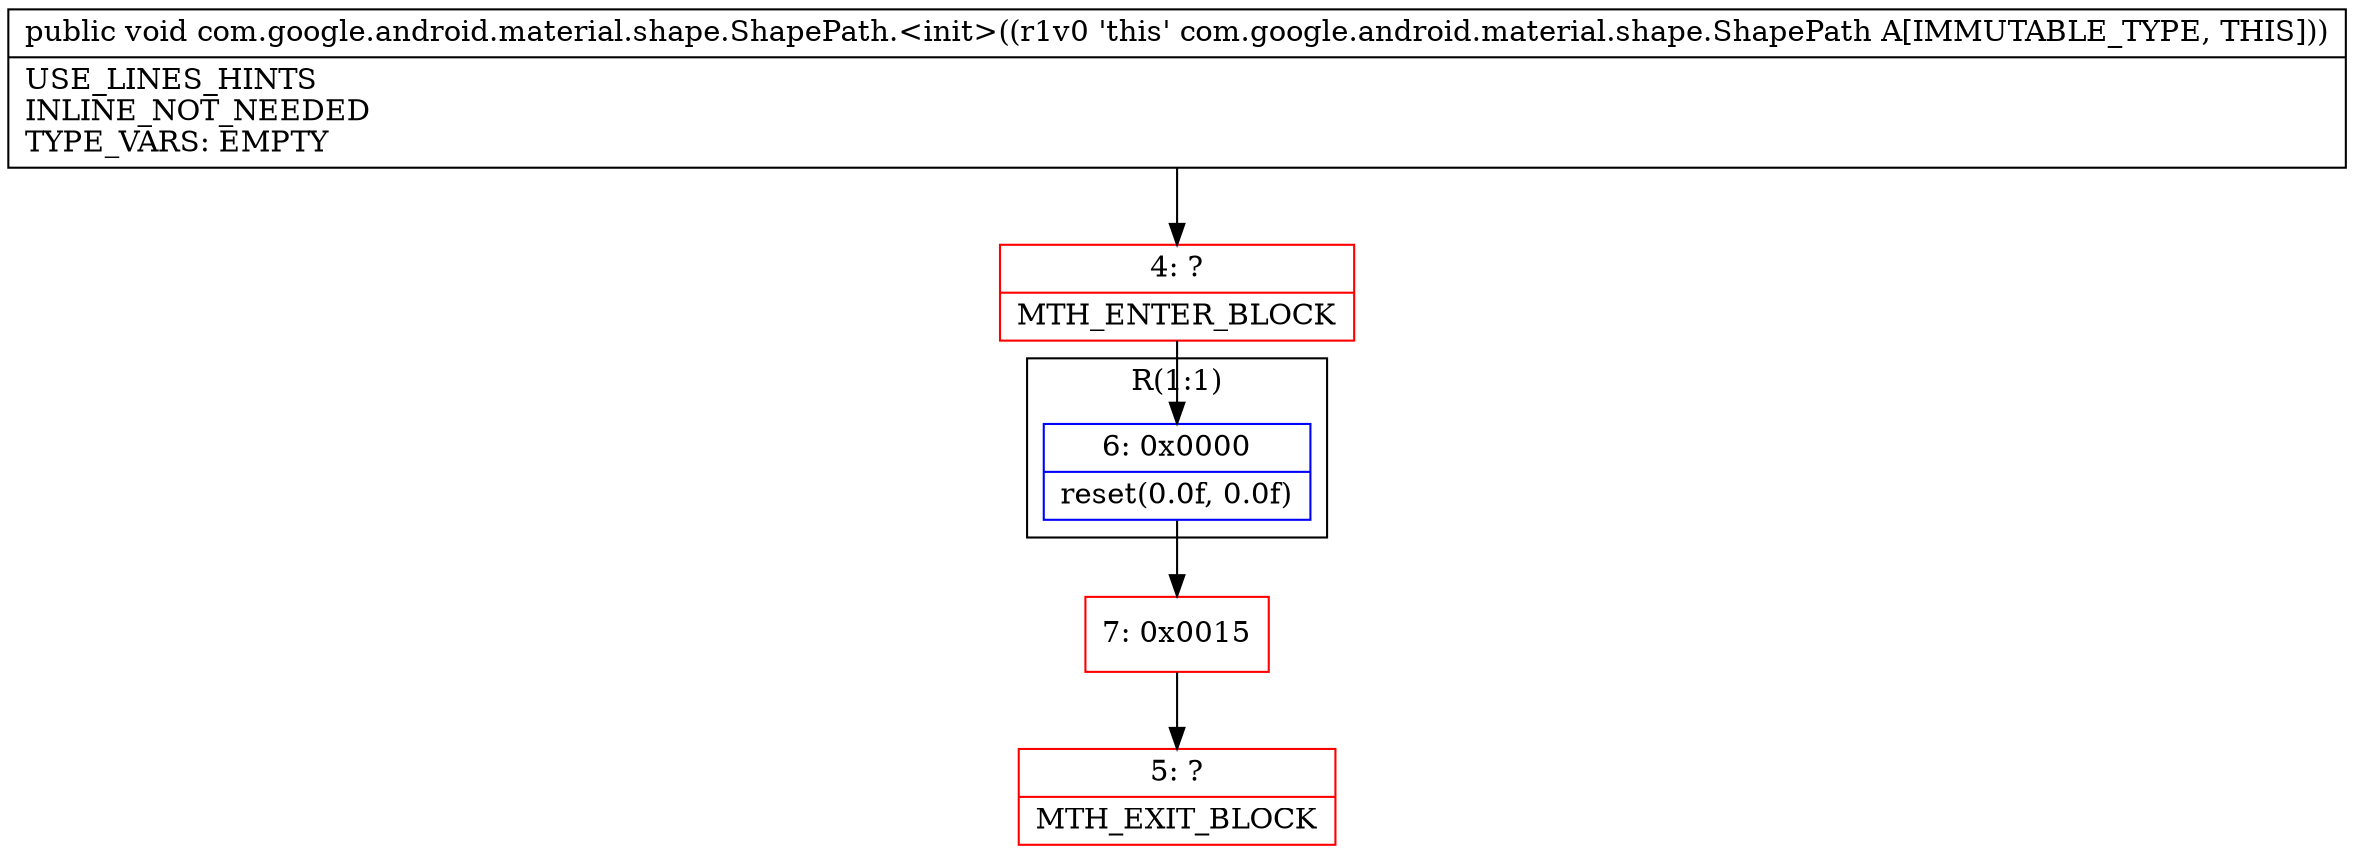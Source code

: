 digraph "CFG forcom.google.android.material.shape.ShapePath.\<init\>()V" {
subgraph cluster_Region_1184878645 {
label = "R(1:1)";
node [shape=record,color=blue];
Node_6 [shape=record,label="{6\:\ 0x0000|reset(0.0f, 0.0f)\l}"];
}
Node_4 [shape=record,color=red,label="{4\:\ ?|MTH_ENTER_BLOCK\l}"];
Node_7 [shape=record,color=red,label="{7\:\ 0x0015}"];
Node_5 [shape=record,color=red,label="{5\:\ ?|MTH_EXIT_BLOCK\l}"];
MethodNode[shape=record,label="{public void com.google.android.material.shape.ShapePath.\<init\>((r1v0 'this' com.google.android.material.shape.ShapePath A[IMMUTABLE_TYPE, THIS]))  | USE_LINES_HINTS\lINLINE_NOT_NEEDED\lTYPE_VARS: EMPTY\l}"];
MethodNode -> Node_4;Node_6 -> Node_7;
Node_4 -> Node_6;
Node_7 -> Node_5;
}

